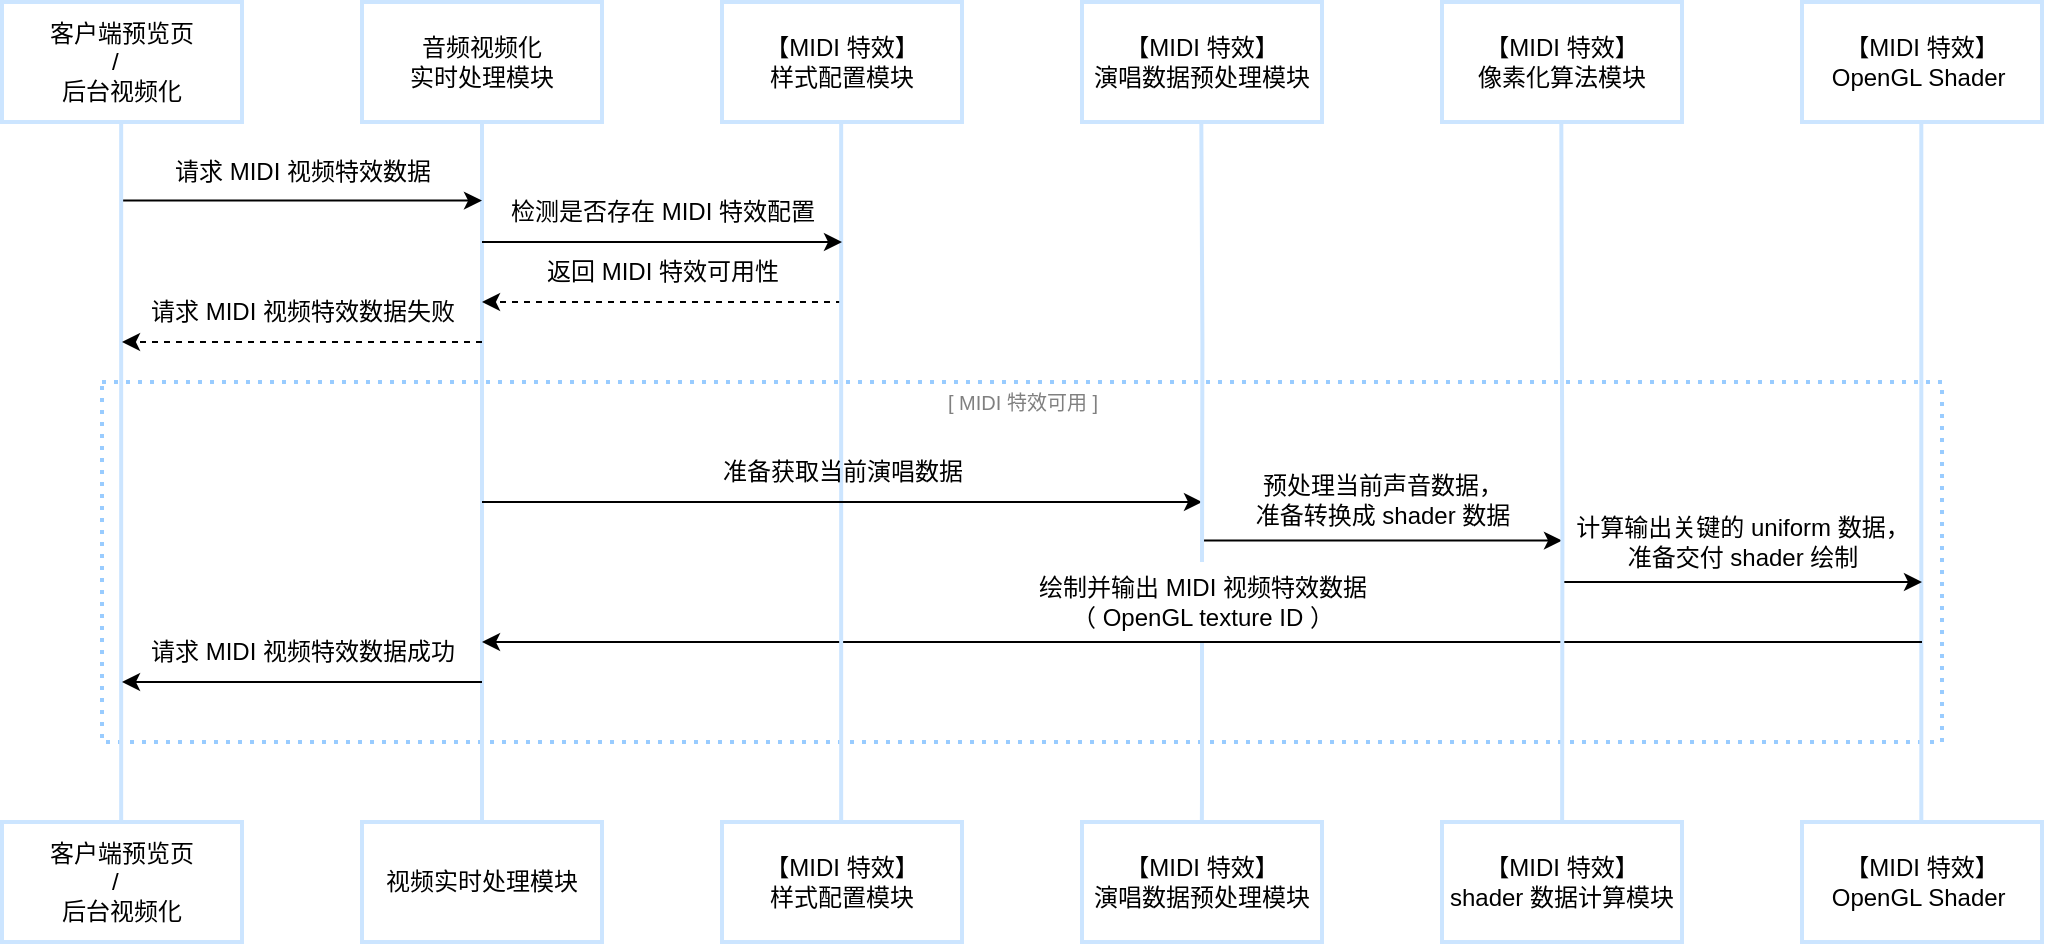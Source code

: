 <mxfile version="21.6.2" type="github" pages="4">
  <diagram name="Page-1" id="pZApGuabsZqhkbUjDLXl">
    <mxGraphModel dx="1985" dy="842" grid="1" gridSize="10" guides="1" tooltips="1" connect="1" arrows="1" fold="1" page="1" pageScale="1" pageWidth="850" pageHeight="1100" math="0" shadow="0">
      <root>
        <mxCell id="0" />
        <mxCell id="1" parent="0" />
        <mxCell id="2SAnjMhgmzxpVoooss-a-39" value="" style="rounded=0;whiteSpace=wrap;html=1;fillColor=none;dashed=1;dashPattern=1 2;strokeColor=#99CCFF;strokeWidth=2;" vertex="1" parent="1">
          <mxGeometry x="20" y="560" width="920" height="180" as="geometry" />
        </mxCell>
        <mxCell id="vHPMJcsdyjSIWeRkd-2F-9" style="edgeStyle=orthogonalEdgeStyle;rounded=0;orthogonalLoop=1;jettySize=auto;html=1;exitX=0.5;exitY=1;exitDx=0;exitDy=0;entryX=0.5;entryY=0;entryDx=0;entryDy=0;endArrow=none;endFill=0;strokeWidth=2;strokeColor=#CCE5FF;" parent="1" source="vHPMJcsdyjSIWeRkd-2F-1" edge="1">
          <mxGeometry relative="1" as="geometry">
            <mxPoint x="210" y="840.0" as="targetPoint" />
          </mxGeometry>
        </mxCell>
        <mxCell id="vHPMJcsdyjSIWeRkd-2F-1" value="音频视频化&lt;br&gt;实时处理模块" style="rounded=0;whiteSpace=wrap;html=1;labelBackgroundColor=none;strokeWidth=2;strokeColor=#CCE5FF;" parent="1" vertex="1">
          <mxGeometry x="150" y="370" width="120" height="60" as="geometry" />
        </mxCell>
        <mxCell id="vHPMJcsdyjSIWeRkd-2F-2" value="【MIDI 特效】&lt;br&gt;演唱数据预处理模块" style="rounded=0;whiteSpace=wrap;html=1;labelBackgroundColor=none;strokeWidth=2;strokeColor=#CCE5FF;" parent="1" vertex="1">
          <mxGeometry x="510" y="370" width="120" height="60" as="geometry" />
        </mxCell>
        <mxCell id="vHPMJcsdyjSIWeRkd-2F-3" value="【MIDI 特效】&lt;br&gt;像素化算法模块" style="rounded=0;whiteSpace=wrap;html=1;labelBackgroundColor=none;strokeWidth=2;strokeColor=#CCE5FF;align=center;" parent="1" vertex="1">
          <mxGeometry x="690" y="370" width="120" height="60" as="geometry" />
        </mxCell>
        <mxCell id="vHPMJcsdyjSIWeRkd-2F-4" value="【MIDI 特效】&lt;br&gt;OpenGL Shader&amp;nbsp;" style="rounded=0;whiteSpace=wrap;html=1;labelBackgroundColor=none;strokeWidth=2;strokeColor=#CCE5FF;" parent="1" vertex="1">
          <mxGeometry x="870" y="370" width="120" height="60" as="geometry" />
        </mxCell>
        <mxCell id="vHPMJcsdyjSIWeRkd-2F-10" style="edgeStyle=orthogonalEdgeStyle;rounded=0;orthogonalLoop=1;jettySize=auto;html=1;exitX=0.5;exitY=1;exitDx=0;exitDy=0;entryX=0.5;entryY=0;entryDx=0;entryDy=0;endArrow=none;endFill=0;strokeWidth=2;strokeColor=#CCE5FF;" parent="1" edge="1" source="2SAnjMhgmzxpVoooss-a-12">
          <mxGeometry relative="1" as="geometry">
            <mxPoint x="569.66" y="430" as="sourcePoint" />
            <mxPoint x="569.66" y="840" as="targetPoint" />
          </mxGeometry>
        </mxCell>
        <mxCell id="vHPMJcsdyjSIWeRkd-2F-12" style="edgeStyle=orthogonalEdgeStyle;rounded=0;orthogonalLoop=1;jettySize=auto;html=1;exitX=0.5;exitY=1;exitDx=0;exitDy=0;entryX=0.5;entryY=0;entryDx=0;entryDy=0;endArrow=none;endFill=0;strokeWidth=2;strokeColor=#CCE5FF;" parent="1" edge="1">
          <mxGeometry relative="1" as="geometry">
            <mxPoint x="929.66" y="430" as="sourcePoint" />
            <mxPoint x="929.66" y="840" as="targetPoint" />
          </mxGeometry>
        </mxCell>
        <mxCell id="2SAnjMhgmzxpVoooss-a-1" value="" style="endArrow=classic;html=1;rounded=0;" edge="1" parent="1">
          <mxGeometry width="50" height="50" relative="1" as="geometry">
            <mxPoint x="30" y="469.31" as="sourcePoint" />
            <mxPoint x="210" y="469.31" as="targetPoint" />
          </mxGeometry>
        </mxCell>
        <mxCell id="2SAnjMhgmzxpVoooss-a-2" value="请求 MIDI 视频特效数据" style="text;strokeColor=none;fillColor=none;html=1;fontSize=12;fontStyle=0;verticalAlign=middle;align=center;" vertex="1" parent="1">
          <mxGeometry x="70" y="440" width="100" height="30" as="geometry" />
        </mxCell>
        <mxCell id="2SAnjMhgmzxpVoooss-a-3" value="" style="endArrow=classic;html=1;rounded=0;" edge="1" parent="1">
          <mxGeometry width="50" height="50" relative="1" as="geometry">
            <mxPoint x="570" y="639.31" as="sourcePoint" />
            <mxPoint x="750" y="639.31" as="targetPoint" />
          </mxGeometry>
        </mxCell>
        <mxCell id="2SAnjMhgmzxpVoooss-a-5" value="" style="endArrow=classic;html=1;rounded=0;" edge="1" parent="1">
          <mxGeometry width="50" height="50" relative="1" as="geometry">
            <mxPoint x="750" y="660" as="sourcePoint" />
            <mxPoint x="930" y="660" as="targetPoint" />
          </mxGeometry>
        </mxCell>
        <mxCell id="2SAnjMhgmzxpVoooss-a-9" value="预处理当前声音数据，&lt;br style=&quot;font-size: 12px;&quot;&gt;准备转换成 shader 数据" style="text;strokeColor=none;fillColor=none;html=1;fontSize=12;fontStyle=0;verticalAlign=middle;align=center;" vertex="1" parent="1">
          <mxGeometry x="610" y="599.31" width="100" height="40" as="geometry" />
        </mxCell>
        <mxCell id="2SAnjMhgmzxpVoooss-a-10" value="计算输出关键的 uniform 数据，&lt;br style=&quot;font-size: 12px;&quot;&gt;准备交付 shader 绘制" style="text;strokeColor=none;fillColor=none;html=1;fontSize=12;fontStyle=0;verticalAlign=middle;align=center;" vertex="1" parent="1">
          <mxGeometry x="790" y="620" width="100" height="40" as="geometry" />
        </mxCell>
        <mxCell id="2SAnjMhgmzxpVoooss-a-11" value="" style="endArrow=classic;html=1;rounded=0;" edge="1" parent="1">
          <mxGeometry width="50" height="50" relative="1" as="geometry">
            <mxPoint x="930" y="690" as="sourcePoint" />
            <mxPoint x="210" y="690" as="targetPoint" />
          </mxGeometry>
        </mxCell>
        <mxCell id="2SAnjMhgmzxpVoooss-a-19" value="" style="edgeStyle=orthogonalEdgeStyle;rounded=0;orthogonalLoop=1;jettySize=auto;html=1;exitX=0.5;exitY=1;exitDx=0;exitDy=0;endArrow=none;endFill=0;strokeWidth=2;strokeColor=#CCE5FF;" edge="1" parent="1">
          <mxGeometry relative="1" as="geometry">
            <mxPoint x="749.66" y="430" as="sourcePoint" />
            <mxPoint x="750" y="840" as="targetPoint" />
          </mxGeometry>
        </mxCell>
        <mxCell id="2SAnjMhgmzxpVoooss-a-20" value="" style="endArrow=classic;html=1;rounded=0;dashed=1;" edge="1" parent="1">
          <mxGeometry width="50" height="50" relative="1" as="geometry">
            <mxPoint x="390" y="520" as="sourcePoint" />
            <mxPoint x="210" y="520" as="targetPoint" />
          </mxGeometry>
        </mxCell>
        <mxCell id="2SAnjMhgmzxpVoooss-a-21" value="&lt;div style=&quot;font-size: 12px;&quot;&gt;返回 MIDI 特效可用性&lt;/div&gt;" style="text;strokeColor=none;fillColor=none;html=1;fontSize=12;fontStyle=0;verticalAlign=middle;align=center;" vertex="1" parent="1">
          <mxGeometry x="250" y="490" width="100" height="30" as="geometry" />
        </mxCell>
        <mxCell id="2SAnjMhgmzxpVoooss-a-22" value="【MIDI 特效】&lt;br&gt;样式配置模块" style="rounded=0;whiteSpace=wrap;html=1;labelBackgroundColor=none;strokeWidth=2;strokeColor=#CCE5FF;" vertex="1" parent="1">
          <mxGeometry x="330" y="370" width="120" height="60" as="geometry" />
        </mxCell>
        <mxCell id="2SAnjMhgmzxpVoooss-a-23" style="edgeStyle=orthogonalEdgeStyle;rounded=0;orthogonalLoop=1;jettySize=auto;html=1;exitX=0.5;exitY=1;exitDx=0;exitDy=0;entryX=0.5;entryY=0;entryDx=0;entryDy=0;endArrow=none;endFill=0;strokeWidth=2;strokeColor=#CCE5FF;" edge="1" parent="1">
          <mxGeometry relative="1" as="geometry">
            <mxPoint x="389.58" y="430" as="sourcePoint" />
            <mxPoint x="389.58" y="840" as="targetPoint" />
          </mxGeometry>
        </mxCell>
        <mxCell id="2SAnjMhgmzxpVoooss-a-24" value="客户端预览页 &lt;br&gt;/&amp;nbsp;&amp;nbsp;&lt;br&gt;后台视频化" style="rounded=0;whiteSpace=wrap;html=1;labelBackgroundColor=none;strokeWidth=2;strokeColor=#CCE5FF;" vertex="1" parent="1">
          <mxGeometry x="-30" y="370" width="120" height="60" as="geometry" />
        </mxCell>
        <mxCell id="2SAnjMhgmzxpVoooss-a-25" style="edgeStyle=orthogonalEdgeStyle;rounded=0;orthogonalLoop=1;jettySize=auto;html=1;exitX=0.5;exitY=1;exitDx=0;exitDy=0;entryX=0.5;entryY=0;entryDx=0;entryDy=0;endArrow=none;endFill=0;strokeWidth=2;strokeColor=#CCE5FF;" edge="1" parent="1">
          <mxGeometry relative="1" as="geometry">
            <mxPoint x="29.58" y="430" as="sourcePoint" />
            <mxPoint x="29.58" y="840" as="targetPoint" />
          </mxGeometry>
        </mxCell>
        <mxCell id="2SAnjMhgmzxpVoooss-a-26" value="" style="endArrow=classic;html=1;rounded=0;" edge="1" parent="1">
          <mxGeometry width="50" height="50" relative="1" as="geometry">
            <mxPoint x="210" y="490" as="sourcePoint" />
            <mxPoint x="390" y="490" as="targetPoint" />
          </mxGeometry>
        </mxCell>
        <mxCell id="2SAnjMhgmzxpVoooss-a-27" value="检测是否存在 MIDI 特效配置" style="text;strokeColor=none;fillColor=none;html=1;fontSize=12;fontStyle=0;verticalAlign=middle;align=center;" vertex="1" parent="1">
          <mxGeometry x="250" y="460" width="100" height="30" as="geometry" />
        </mxCell>
        <mxCell id="2SAnjMhgmzxpVoooss-a-28" value="" style="endArrow=classic;html=1;rounded=0;" edge="1" parent="1">
          <mxGeometry width="50" height="50" relative="1" as="geometry">
            <mxPoint x="210" y="620" as="sourcePoint" />
            <mxPoint x="570" y="620" as="targetPoint" />
          </mxGeometry>
        </mxCell>
        <mxCell id="2SAnjMhgmzxpVoooss-a-30" value="" style="edgeStyle=orthogonalEdgeStyle;rounded=0;orthogonalLoop=1;jettySize=auto;html=1;exitX=0.5;exitY=1;exitDx=0;exitDy=0;entryX=0.5;entryY=0;entryDx=0;entryDy=0;endArrow=none;endFill=0;strokeWidth=2;strokeColor=#CCE5FF;" edge="1" parent="1" target="2SAnjMhgmzxpVoooss-a-12">
          <mxGeometry relative="1" as="geometry">
            <mxPoint x="569.66" y="430" as="sourcePoint" />
            <mxPoint x="569.66" y="840" as="targetPoint" />
          </mxGeometry>
        </mxCell>
        <mxCell id="2SAnjMhgmzxpVoooss-a-12" value="绘制并输出 MIDI 视频特效数据&lt;br style=&quot;font-size: 12px;&quot;&gt;（ OpenGL texture ID ）" style="text;strokeColor=none;fillColor=none;html=1;fontSize=12;fontStyle=0;verticalAlign=middle;align=center;" vertex="1" parent="1">
          <mxGeometry x="520" y="650" width="100" height="40" as="geometry" />
        </mxCell>
        <mxCell id="2SAnjMhgmzxpVoooss-a-31" value="" style="endArrow=classic;html=1;rounded=0;" edge="1" parent="1">
          <mxGeometry width="50" height="50" relative="1" as="geometry">
            <mxPoint x="210" y="710" as="sourcePoint" />
            <mxPoint x="30" y="710" as="targetPoint" />
          </mxGeometry>
        </mxCell>
        <mxCell id="2SAnjMhgmzxpVoooss-a-32" value="请求 MIDI 视频特效数据成功" style="text;strokeColor=none;fillColor=none;html=1;fontSize=12;fontStyle=0;verticalAlign=middle;align=center;" vertex="1" parent="1">
          <mxGeometry x="70" y="680" width="100" height="30" as="geometry" />
        </mxCell>
        <mxCell id="2SAnjMhgmzxpVoooss-a-37" value="" style="endArrow=classic;html=1;rounded=0;dashed=1;" edge="1" parent="1">
          <mxGeometry width="50" height="50" relative="1" as="geometry">
            <mxPoint x="210" y="540" as="sourcePoint" />
            <mxPoint x="30" y="540" as="targetPoint" />
          </mxGeometry>
        </mxCell>
        <mxCell id="2SAnjMhgmzxpVoooss-a-41" value="请求 MIDI 视频特效数据失败" style="text;strokeColor=none;fillColor=none;html=1;fontSize=12;fontStyle=0;verticalAlign=middle;align=center;" vertex="1" parent="1">
          <mxGeometry x="70" y="510" width="100" height="30" as="geometry" />
        </mxCell>
        <mxCell id="2SAnjMhgmzxpVoooss-a-42" value="&lt;div style=&quot;&quot;&gt;[ MIDI 特效可用 ]&lt;/div&gt;" style="text;strokeColor=none;fillColor=none;html=1;fontSize=10;fontStyle=0;verticalAlign=middle;align=center;fontColor=#808080;" vertex="1" parent="1">
          <mxGeometry x="430" y="560" width="100" height="20" as="geometry" />
        </mxCell>
        <mxCell id="2SAnjMhgmzxpVoooss-a-29" value="准备获取当前演唱数据" style="text;strokeColor=none;fillColor=none;html=1;fontSize=12;fontStyle=0;verticalAlign=middle;align=center;movable=1;resizable=1;rotatable=1;deletable=1;editable=1;locked=0;connectable=1;" vertex="1" parent="1">
          <mxGeometry x="340" y="590" width="100" height="30" as="geometry" />
        </mxCell>
        <mxCell id="2SAnjMhgmzxpVoooss-a-52" value="视频实时处理模块" style="rounded=0;whiteSpace=wrap;html=1;labelBackgroundColor=none;strokeWidth=2;strokeColor=#CCE5FF;" vertex="1" parent="1">
          <mxGeometry x="150" y="780" width="120" height="60" as="geometry" />
        </mxCell>
        <mxCell id="2SAnjMhgmzxpVoooss-a-53" value="【MIDI 特效】&lt;br&gt;演唱数据预处理模块" style="rounded=0;whiteSpace=wrap;html=1;labelBackgroundColor=none;strokeWidth=2;strokeColor=#CCE5FF;" vertex="1" parent="1">
          <mxGeometry x="510" y="780" width="120" height="60" as="geometry" />
        </mxCell>
        <mxCell id="2SAnjMhgmzxpVoooss-a-54" value="【MIDI 特效】&lt;br&gt;shader 数据计算模块" style="rounded=0;whiteSpace=wrap;html=1;labelBackgroundColor=none;strokeWidth=2;strokeColor=#CCE5FF;align=center;" vertex="1" parent="1">
          <mxGeometry x="690" y="780" width="120" height="60" as="geometry" />
        </mxCell>
        <mxCell id="2SAnjMhgmzxpVoooss-a-55" value="【MIDI 特效】&lt;br&gt;OpenGL Shader&amp;nbsp;" style="rounded=0;whiteSpace=wrap;html=1;labelBackgroundColor=none;strokeWidth=2;strokeColor=#CCE5FF;" vertex="1" parent="1">
          <mxGeometry x="870" y="780" width="120" height="60" as="geometry" />
        </mxCell>
        <mxCell id="2SAnjMhgmzxpVoooss-a-56" value="【MIDI 特效】&lt;br&gt;样式配置模块" style="rounded=0;whiteSpace=wrap;html=1;labelBackgroundColor=none;strokeWidth=2;strokeColor=#CCE5FF;" vertex="1" parent="1">
          <mxGeometry x="330" y="780" width="120" height="60" as="geometry" />
        </mxCell>
        <mxCell id="2SAnjMhgmzxpVoooss-a-57" value="客户端预览页 &lt;br&gt;/&amp;nbsp;&amp;nbsp;&lt;br&gt;后台视频化" style="rounded=0;whiteSpace=wrap;html=1;labelBackgroundColor=none;strokeWidth=2;strokeColor=#CCE5FF;" vertex="1" parent="1">
          <mxGeometry x="-30" y="780" width="120" height="60" as="geometry" />
        </mxCell>
      </root>
    </mxGraphModel>
  </diagram>
  <diagram id="60m-e5TE9de9HvdImsdb" name="Page-2">
    <mxGraphModel dx="2244" dy="807" grid="1" gridSize="10" guides="1" tooltips="1" connect="1" arrows="1" fold="1" page="1" pageScale="1" pageWidth="850" pageHeight="1100" math="0" shadow="0">
      <root>
        <mxCell id="0" />
        <mxCell id="1" parent="0" />
        <mxCell id="j9eEJUn8Z5W9Cakwn51I-1" style="edgeStyle=orthogonalEdgeStyle;rounded=0;orthogonalLoop=1;jettySize=auto;html=1;exitX=0.5;exitY=1;exitDx=0;exitDy=0;endArrow=none;endFill=0;strokeWidth=2;strokeColor=#CCE5FF;entryX=0.5;entryY=0;entryDx=0;entryDy=0;" edge="1" parent="1" source="aucDG5PJBz3kj9iOCHBm-1" target="kyxN1QG6SjfBdc6jsgLH-3">
          <mxGeometry relative="1" as="geometry">
            <mxPoint x="210" y="430" as="sourcePoint" />
            <mxPoint x="210" y="730" as="targetPoint" />
          </mxGeometry>
        </mxCell>
        <mxCell id="CNi6SshySfBsTYKv5YAR-1" value="" style="rounded=0;whiteSpace=wrap;html=1;fillColor=none;dashed=1;dashPattern=1 2;strokeColor=#99CCFF;strokeWidth=2;" vertex="1" parent="1">
          <mxGeometry x="-160" y="430" width="740" height="140" as="geometry" />
        </mxCell>
        <mxCell id="CNi6SshySfBsTYKv5YAR-2" value="&lt;div style=&quot;&quot;&gt;演唱数据预处理主要流程&lt;/div&gt;" style="text;strokeColor=none;fillColor=none;html=1;fontSize=10;fontStyle=0;verticalAlign=middle;align=center;fontColor=#808080;" vertex="1" parent="1">
          <mxGeometry x="160" y="430" width="100" height="20" as="geometry" />
        </mxCell>
        <mxCell id="aucDG5PJBz3kj9iOCHBm-1" value="声音数据&lt;br&gt;预处理模块" style="rounded=0;whiteSpace=wrap;html=1;labelBackgroundColor=none;strokeWidth=2;strokeColor=#CCE5FF;" vertex="1" parent="1">
          <mxGeometry x="150" y="340" width="120" height="60" as="geometry" />
        </mxCell>
        <mxCell id="aucDG5PJBz3kj9iOCHBm-2" value="演唱数据&lt;br&gt;打包模块" style="rounded=0;whiteSpace=wrap;html=1;labelBackgroundColor=none;strokeWidth=2;strokeColor=#CCE5FF;" vertex="1" parent="1">
          <mxGeometry x="510" y="340" width="120" height="60" as="geometry" />
        </mxCell>
        <mxCell id="aucDG5PJBz3kj9iOCHBm-5" value="外观纹理数据&lt;br&gt;预处理模块" style="rounded=0;whiteSpace=wrap;html=1;labelBackgroundColor=none;strokeWidth=2;strokeColor=#CCE5FF;" vertex="1" parent="1">
          <mxGeometry x="330" y="340" width="120" height="60" as="geometry" />
        </mxCell>
        <mxCell id="aucDG5PJBz3kj9iOCHBm-6" value="【MIDI 特效】&lt;br style=&quot;border-color: var(--border-color);&quot;&gt;演唱数据预处理模块" style="rounded=0;whiteSpace=wrap;html=1;labelBackgroundColor=none;strokeWidth=2;strokeColor=#CCE5FF;" vertex="1" parent="1">
          <mxGeometry x="-30" y="340" width="120" height="60" as="geometry" />
        </mxCell>
        <mxCell id="j9eEJUn8Z5W9Cakwn51I-2" style="edgeStyle=orthogonalEdgeStyle;rounded=0;orthogonalLoop=1;jettySize=auto;html=1;exitX=0.5;exitY=1;exitDx=0;exitDy=0;entryX=0.5;entryY=0;entryDx=0;entryDy=0;endArrow=none;endFill=0;strokeWidth=2;strokeColor=#CCE5FF;" edge="1" parent="1" source="aucDG5PJBz3kj9iOCHBm-5" target="kyxN1QG6SjfBdc6jsgLH-5">
          <mxGeometry relative="1" as="geometry">
            <mxPoint x="389.58" y="430" as="sourcePoint" />
            <mxPoint x="389.58" y="840" as="targetPoint" />
          </mxGeometry>
        </mxCell>
        <mxCell id="j9eEJUn8Z5W9Cakwn51I-3" style="edgeStyle=orthogonalEdgeStyle;rounded=0;orthogonalLoop=1;jettySize=auto;html=1;exitX=0.5;exitY=1;exitDx=0;exitDy=0;endArrow=none;endFill=0;strokeWidth=2;strokeColor=#CCE5FF;" edge="1" parent="1" source="aucDG5PJBz3kj9iOCHBm-6" target="kyxN1QG6SjfBdc6jsgLH-6">
          <mxGeometry relative="1" as="geometry">
            <mxPoint x="29.58" y="430" as="sourcePoint" />
            <mxPoint x="30" y="800" as="targetPoint" />
          </mxGeometry>
        </mxCell>
        <mxCell id="dDJI5WTacagM9Upm2Evi-1" style="edgeStyle=orthogonalEdgeStyle;rounded=0;orthogonalLoop=1;jettySize=auto;html=1;exitX=0.5;exitY=1;exitDx=0;exitDy=0;entryX=0.5;entryY=0;entryDx=0;entryDy=0;endArrow=none;endFill=0;strokeWidth=2;strokeColor=#CCE5FF;" edge="1" parent="1" source="aucDG5PJBz3kj9iOCHBm-2" target="kyxN1QG6SjfBdc6jsgLH-4">
          <mxGeometry relative="1" as="geometry">
            <mxPoint x="569.5" y="430" as="sourcePoint" />
            <mxPoint x="569.5" y="840" as="targetPoint" />
          </mxGeometry>
        </mxCell>
        <mxCell id="KXZYS2L_PI1p6My78XPE-1" value="" style="endArrow=classic;html=1;rounded=0;" edge="1" parent="1">
          <mxGeometry width="50" height="50" relative="1" as="geometry">
            <mxPoint x="-150" y="469.31" as="sourcePoint" />
            <mxPoint x="30" y="469.31" as="targetPoint" />
          </mxGeometry>
        </mxCell>
        <mxCell id="KXZYS2L_PI1p6My78XPE-2" value="请求预处理演唱数据" style="text;strokeColor=none;fillColor=none;html=1;fontSize=12;fontStyle=0;verticalAlign=middle;align=center;" vertex="1" parent="1">
          <mxGeometry x="-110" y="440" width="100" height="30" as="geometry" />
        </mxCell>
        <mxCell id="KXZYS2L_PI1p6My78XPE-5" value="" style="endArrow=classic;html=1;rounded=0;" edge="1" parent="1">
          <mxGeometry width="50" height="50" relative="1" as="geometry">
            <mxPoint x="30" y="490" as="sourcePoint" />
            <mxPoint x="210" y="490" as="targetPoint" />
          </mxGeometry>
        </mxCell>
        <mxCell id="KXZYS2L_PI1p6My78XPE-6" value="处理歌曲、人声数据" style="text;strokeColor=none;fillColor=none;html=1;fontSize=12;fontStyle=0;verticalAlign=middle;align=center;" vertex="1" parent="1">
          <mxGeometry x="70" y="460" width="100" height="30" as="geometry" />
        </mxCell>
        <mxCell id="KXZYS2L_PI1p6My78XPE-9" value="调用" style="rounded=0;whiteSpace=wrap;html=1;labelBackgroundColor=none;strokeWidth=2;strokeColor=#CCE5FF;" vertex="1" parent="1">
          <mxGeometry x="-210" y="340" width="120" height="60" as="geometry" />
        </mxCell>
        <mxCell id="KXZYS2L_PI1p6My78XPE-10" style="edgeStyle=orthogonalEdgeStyle;rounded=0;orthogonalLoop=1;jettySize=auto;html=1;exitX=0.5;exitY=1;exitDx=0;exitDy=0;entryX=0.5;entryY=0;entryDx=0;entryDy=0;endArrow=none;endFill=0;strokeWidth=2;strokeColor=#CCE5FF;" edge="1" parent="1" source="KXZYS2L_PI1p6My78XPE-9" target="kyxN1QG6SjfBdc6jsgLH-7">
          <mxGeometry relative="1" as="geometry">
            <mxPoint x="-150.42" y="430" as="sourcePoint" />
            <mxPoint x="-150.42" y="840" as="targetPoint" />
          </mxGeometry>
        </mxCell>
        <mxCell id="GbXpszQqG5kja7fHfziR-1" value="" style="endArrow=classic;html=1;rounded=0;" edge="1" parent="1">
          <mxGeometry width="50" height="50" relative="1" as="geometry">
            <mxPoint x="210" y="510" as="sourcePoint" />
            <mxPoint x="390" y="510" as="targetPoint" />
          </mxGeometry>
        </mxCell>
        <mxCell id="GbXpszQqG5kja7fHfziR-2" value="根据声音数据，&lt;br&gt;获取外观纹理信息" style="text;strokeColor=none;fillColor=none;html=1;fontSize=12;fontStyle=0;verticalAlign=middle;align=center;movable=1;resizable=1;rotatable=1;deletable=1;editable=1;locked=0;connectable=1;" vertex="1" parent="1">
          <mxGeometry x="250" y="480" width="100" height="30" as="geometry" />
        </mxCell>
        <mxCell id="GbXpszQqG5kja7fHfziR-3" value="" style="endArrow=classic;html=1;rounded=0;" edge="1" parent="1">
          <mxGeometry width="50" height="50" relative="1" as="geometry">
            <mxPoint x="390" y="530" as="sourcePoint" />
            <mxPoint x="570" y="530" as="targetPoint" />
          </mxGeometry>
        </mxCell>
        <mxCell id="GbXpszQqG5kja7fHfziR-4" value="将声音、外观纹理数据，&lt;br&gt;进行打包处理" style="text;strokeColor=none;fillColor=none;html=1;fontSize=12;fontStyle=0;verticalAlign=middle;align=center;" vertex="1" parent="1">
          <mxGeometry x="430" y="500" width="100" height="30" as="geometry" />
        </mxCell>
        <mxCell id="kyxN1QG6SjfBdc6jsgLH-1" value="" style="endArrow=classic;html=1;rounded=0;" edge="1" parent="1">
          <mxGeometry width="50" height="50" relative="1" as="geometry">
            <mxPoint x="570" y="559.58" as="sourcePoint" />
            <mxPoint x="-150" y="559.58" as="targetPoint" />
          </mxGeometry>
        </mxCell>
        <mxCell id="kyxN1QG6SjfBdc6jsgLH-2" value="请求预处理演唱数据成功" style="text;strokeColor=none;fillColor=none;html=1;fontSize=12;fontStyle=0;verticalAlign=middle;align=center;" vertex="1" parent="1">
          <mxGeometry x="160" y="530" width="100" height="29.58" as="geometry" />
        </mxCell>
        <mxCell id="kyxN1QG6SjfBdc6jsgLH-3" value="歌曲 MIDI 缓存池" style="rounded=0;whiteSpace=wrap;html=1;labelBackgroundColor=none;strokeWidth=2;strokeColor=#CCE5FF;" vertex="1" parent="1">
          <mxGeometry x="150" y="590" width="120" height="60" as="geometry" />
        </mxCell>
        <mxCell id="kyxN1QG6SjfBdc6jsgLH-4" value="数据打包模块" style="rounded=0;whiteSpace=wrap;html=1;labelBackgroundColor=none;strokeWidth=2;strokeColor=#CCE5FF;" vertex="1" parent="1">
          <mxGeometry x="510" y="590" width="120" height="60" as="geometry" />
        </mxCell>
        <mxCell id="kyxN1QG6SjfBdc6jsgLH-5" value="人声数据缓存池" style="rounded=0;whiteSpace=wrap;html=1;labelBackgroundColor=none;strokeWidth=2;strokeColor=#CCE5FF;" vertex="1" parent="1">
          <mxGeometry x="330" y="590" width="120" height="60" as="geometry" />
        </mxCell>
        <mxCell id="kyxN1QG6SjfBdc6jsgLH-6" value="【MIDI 特效】&lt;br style=&quot;border-color: var(--border-color);&quot;&gt;演唱数据预处理模块" style="rounded=0;whiteSpace=wrap;html=1;labelBackgroundColor=none;strokeWidth=2;strokeColor=#CCE5FF;" vertex="1" parent="1">
          <mxGeometry x="-30" y="590" width="120" height="60" as="geometry" />
        </mxCell>
        <mxCell id="kyxN1QG6SjfBdc6jsgLH-7" value="调用" style="rounded=0;whiteSpace=wrap;html=1;labelBackgroundColor=none;strokeWidth=2;strokeColor=#CCE5FF;" vertex="1" parent="1">
          <mxGeometry x="-210" y="590" width="120" height="60" as="geometry" />
        </mxCell>
      </root>
    </mxGraphModel>
  </diagram>
  <diagram id="qjraHZf-zBHZ5zjcButV" name="Page-3">
    <mxGraphModel dx="1806" dy="553" grid="1" gridSize="10" guides="1" tooltips="1" connect="1" arrows="1" fold="1" page="1" pageScale="1" pageWidth="850" pageHeight="1100" math="0" shadow="0">
      <root>
        <mxCell id="0" />
        <mxCell id="1" parent="0" />
        <mxCell id="qdjFkR9_-M_gg_EPYmyF-1" value="" style="rounded=0;whiteSpace=wrap;html=1;fillColor=none;dashed=1;dashPattern=1 2;strokeColor=#99CCFF;strokeWidth=2;" vertex="1" parent="1">
          <mxGeometry x="-160" y="570" width="740" height="130" as="geometry" />
        </mxCell>
        <mxCell id="qdjFkR9_-M_gg_EPYmyF-2" value="&lt;div style=&quot;&quot;&gt;[ 模块可用 ]&lt;/div&gt;" style="text;strokeColor=none;fillColor=none;html=1;fontSize=10;fontStyle=0;verticalAlign=middle;align=center;fontColor=#808080;" vertex="1" parent="1">
          <mxGeometry x="160" y="570" width="100" height="20" as="geometry" />
        </mxCell>
        <mxCell id="qdjFkR9_-M_gg_EPYmyF-3" value="歌曲 MIDI 缓存池" style="rounded=0;whiteSpace=wrap;html=1;labelBackgroundColor=none;strokeWidth=2;strokeColor=#CCE5FF;" vertex="1" parent="1">
          <mxGeometry x="150" y="370" width="120" height="60" as="geometry" />
        </mxCell>
        <mxCell id="qdjFkR9_-M_gg_EPYmyF-4" value="截取、归一化模块" style="rounded=0;whiteSpace=wrap;html=1;labelBackgroundColor=none;strokeWidth=2;strokeColor=#CCE5FF;" vertex="1" parent="1">
          <mxGeometry x="510" y="370" width="120" height="60" as="geometry" />
        </mxCell>
        <mxCell id="qdjFkR9_-M_gg_EPYmyF-5" value="人声数据缓存池" style="rounded=0;whiteSpace=wrap;html=1;labelBackgroundColor=none;strokeWidth=2;strokeColor=#CCE5FF;" vertex="1" parent="1">
          <mxGeometry x="330" y="370" width="120" height="60" as="geometry" />
        </mxCell>
        <mxCell id="qdjFkR9_-M_gg_EPYmyF-6" value="【MIDI 特效】&lt;br style=&quot;border-color: var(--border-color);&quot;&gt;像素化算法模块" style="rounded=0;whiteSpace=wrap;html=1;labelBackgroundColor=none;strokeWidth=2;strokeColor=#CCE5FF;" vertex="1" parent="1">
          <mxGeometry x="-30" y="370" width="120" height="60" as="geometry" />
        </mxCell>
        <mxCell id="qdjFkR9_-M_gg_EPYmyF-7" style="edgeStyle=orthogonalEdgeStyle;rounded=0;orthogonalLoop=1;jettySize=auto;html=1;exitX=0.5;exitY=1;exitDx=0;exitDy=0;endArrow=none;endFill=0;strokeWidth=2;strokeColor=#CCE5FF;" edge="1" parent="1">
          <mxGeometry relative="1" as="geometry">
            <mxPoint x="210" y="430" as="sourcePoint" />
            <mxPoint x="210" y="730" as="targetPoint" />
          </mxGeometry>
        </mxCell>
        <mxCell id="qdjFkR9_-M_gg_EPYmyF-8" style="edgeStyle=orthogonalEdgeStyle;rounded=0;orthogonalLoop=1;jettySize=auto;html=1;exitX=0.5;exitY=1;exitDx=0;exitDy=0;entryX=0.5;entryY=0;entryDx=0;entryDy=0;endArrow=none;endFill=0;strokeWidth=2;strokeColor=#CCE5FF;" edge="1" parent="1" target="qdjFkR9_-M_gg_EPYmyF-29">
          <mxGeometry relative="1" as="geometry">
            <mxPoint x="389.58" y="430" as="sourcePoint" />
            <mxPoint x="389.58" y="840" as="targetPoint" />
          </mxGeometry>
        </mxCell>
        <mxCell id="qdjFkR9_-M_gg_EPYmyF-9" style="edgeStyle=orthogonalEdgeStyle;rounded=0;orthogonalLoop=1;jettySize=auto;html=1;exitX=0.5;exitY=1;exitDx=0;exitDy=0;endArrow=none;endFill=0;strokeWidth=2;strokeColor=#CCE5FF;" edge="1" parent="1" target="qdjFkR9_-M_gg_EPYmyF-30">
          <mxGeometry relative="1" as="geometry">
            <mxPoint x="29.58" y="430" as="sourcePoint" />
            <mxPoint x="30" y="800" as="targetPoint" />
          </mxGeometry>
        </mxCell>
        <mxCell id="qdjFkR9_-M_gg_EPYmyF-10" style="edgeStyle=orthogonalEdgeStyle;rounded=0;orthogonalLoop=1;jettySize=auto;html=1;exitX=0.5;exitY=1;exitDx=0;exitDy=0;entryX=0.5;entryY=0;entryDx=0;entryDy=0;endArrow=none;endFill=0;strokeWidth=2;strokeColor=#CCE5FF;" edge="1" parent="1" target="qdjFkR9_-M_gg_EPYmyF-28">
          <mxGeometry relative="1" as="geometry">
            <mxPoint x="569.5" y="430" as="sourcePoint" />
            <mxPoint x="569.5" y="840" as="targetPoint" />
          </mxGeometry>
        </mxCell>
        <mxCell id="qdjFkR9_-M_gg_EPYmyF-11" value="" style="endArrow=classic;html=1;rounded=0;" edge="1" parent="1">
          <mxGeometry width="50" height="50" relative="1" as="geometry">
            <mxPoint x="-150" y="469.31" as="sourcePoint" />
            <mxPoint x="30" y="469.31" as="targetPoint" />
          </mxGeometry>
        </mxCell>
        <mxCell id="qdjFkR9_-M_gg_EPYmyF-12" value="请求预处理演唱数据" style="text;strokeColor=none;fillColor=none;html=1;fontSize=12;fontStyle=0;verticalAlign=middle;align=center;" vertex="1" parent="1">
          <mxGeometry x="-110" y="440" width="100" height="30" as="geometry" />
        </mxCell>
        <mxCell id="qdjFkR9_-M_gg_EPYmyF-13" value="" style="endArrow=classic;html=1;rounded=0;dashed=1;" edge="1" parent="1">
          <mxGeometry width="50" height="50" relative="1" as="geometry">
            <mxPoint x="210" y="520" as="sourcePoint" />
            <mxPoint x="30" y="520" as="targetPoint" />
          </mxGeometry>
        </mxCell>
        <mxCell id="qdjFkR9_-M_gg_EPYmyF-14" value="&lt;div style=&quot;font-size: 12px;&quot;&gt;返回模块可用性&lt;/div&gt;" style="text;strokeColor=none;fillColor=none;html=1;fontSize=12;fontStyle=0;verticalAlign=middle;align=center;" vertex="1" parent="1">
          <mxGeometry x="70" y="490" width="100" height="30" as="geometry" />
        </mxCell>
        <mxCell id="qdjFkR9_-M_gg_EPYmyF-15" value="" style="endArrow=classic;html=1;rounded=0;" edge="1" parent="1">
          <mxGeometry width="50" height="50" relative="1" as="geometry">
            <mxPoint x="30" y="490" as="sourcePoint" />
            <mxPoint x="210" y="490" as="targetPoint" />
          </mxGeometry>
        </mxCell>
        <mxCell id="qdjFkR9_-M_gg_EPYmyF-16" value="检测是否有歌曲 MIDI 缓存" style="text;strokeColor=none;fillColor=none;html=1;fontSize=12;fontStyle=0;verticalAlign=middle;align=center;" vertex="1" parent="1">
          <mxGeometry x="70" y="460" width="100" height="30" as="geometry" />
        </mxCell>
        <mxCell id="qdjFkR9_-M_gg_EPYmyF-17" value="" style="endArrow=classic;html=1;rounded=0;dashed=1;" edge="1" parent="1">
          <mxGeometry width="50" height="50" relative="1" as="geometry">
            <mxPoint x="30" y="540" as="sourcePoint" />
            <mxPoint x="-150" y="540" as="targetPoint" />
          </mxGeometry>
        </mxCell>
        <mxCell id="qdjFkR9_-M_gg_EPYmyF-18" value="请求预处理演唱数据失败" style="text;strokeColor=none;fillColor=none;html=1;fontSize=12;fontStyle=0;verticalAlign=middle;align=center;" vertex="1" parent="1">
          <mxGeometry x="-110" y="510" width="100" height="30" as="geometry" />
        </mxCell>
        <mxCell id="qdjFkR9_-M_gg_EPYmyF-19" value="调用" style="rounded=0;whiteSpace=wrap;html=1;labelBackgroundColor=none;strokeWidth=2;strokeColor=#CCE5FF;" vertex="1" parent="1">
          <mxGeometry x="-210" y="370" width="120" height="60" as="geometry" />
        </mxCell>
        <mxCell id="qdjFkR9_-M_gg_EPYmyF-20" style="edgeStyle=orthogonalEdgeStyle;rounded=0;orthogonalLoop=1;jettySize=auto;html=1;exitX=0.5;exitY=1;exitDx=0;exitDy=0;entryX=0.5;entryY=0;entryDx=0;entryDy=0;endArrow=none;endFill=0;strokeWidth=2;strokeColor=#CCE5FF;" edge="1" parent="1" target="qdjFkR9_-M_gg_EPYmyF-31">
          <mxGeometry relative="1" as="geometry">
            <mxPoint x="-150.42" y="430" as="sourcePoint" />
            <mxPoint x="-150.42" y="840" as="targetPoint" />
          </mxGeometry>
        </mxCell>
        <mxCell id="qdjFkR9_-M_gg_EPYmyF-21" value="" style="endArrow=classic;html=1;rounded=0;" edge="1" parent="1">
          <mxGeometry width="50" height="50" relative="1" as="geometry">
            <mxPoint x="30" y="630" as="sourcePoint" />
            <mxPoint x="390" y="630" as="targetPoint" />
          </mxGeometry>
        </mxCell>
        <mxCell id="qdjFkR9_-M_gg_EPYmyF-22" value="准备获取当前人声数据" style="text;strokeColor=none;fillColor=none;html=1;fontSize=12;fontStyle=0;verticalAlign=middle;align=center;movable=1;resizable=1;rotatable=1;deletable=1;editable=1;locked=0;connectable=1;" vertex="1" parent="1">
          <mxGeometry x="160" y="600" width="100" height="30" as="geometry" />
        </mxCell>
        <mxCell id="qdjFkR9_-M_gg_EPYmyF-23" value="" style="endArrow=classic;html=1;rounded=0;" edge="1" parent="1">
          <mxGeometry width="50" height="50" relative="1" as="geometry">
            <mxPoint x="390" y="650" as="sourcePoint" />
            <mxPoint x="570" y="650" as="targetPoint" />
          </mxGeometry>
        </mxCell>
        <mxCell id="qdjFkR9_-M_gg_EPYmyF-24" value="截取当前视频帧所需数据，&lt;br&gt;执行数据归一化操作" style="text;strokeColor=none;fillColor=none;html=1;fontSize=12;fontStyle=0;verticalAlign=middle;align=center;" vertex="1" parent="1">
          <mxGeometry x="430" y="620" width="100" height="30" as="geometry" />
        </mxCell>
        <mxCell id="qdjFkR9_-M_gg_EPYmyF-25" value="" style="endArrow=classic;html=1;rounded=0;" edge="1" parent="1">
          <mxGeometry width="50" height="50" relative="1" as="geometry">
            <mxPoint x="570" y="679.58" as="sourcePoint" />
            <mxPoint x="-150" y="679.58" as="targetPoint" />
          </mxGeometry>
        </mxCell>
        <mxCell id="qdjFkR9_-M_gg_EPYmyF-26" value="请求预处理演唱数据成功" style="text;strokeColor=none;fillColor=none;html=1;fontSize=12;fontStyle=0;verticalAlign=middle;align=center;" vertex="1" parent="1">
          <mxGeometry x="160" y="650" width="100" height="29.58" as="geometry" />
        </mxCell>
        <mxCell id="qdjFkR9_-M_gg_EPYmyF-27" value="歌曲 MIDI 缓存池" style="rounded=0;whiteSpace=wrap;html=1;labelBackgroundColor=none;strokeWidth=2;strokeColor=#CCE5FF;" vertex="1" parent="1">
          <mxGeometry x="150" y="730" width="120" height="60" as="geometry" />
        </mxCell>
        <mxCell id="qdjFkR9_-M_gg_EPYmyF-28" value="截取、归一化模块" style="rounded=0;whiteSpace=wrap;html=1;labelBackgroundColor=none;strokeWidth=2;strokeColor=#CCE5FF;" vertex="1" parent="1">
          <mxGeometry x="510" y="730" width="120" height="60" as="geometry" />
        </mxCell>
        <mxCell id="qdjFkR9_-M_gg_EPYmyF-29" value="人声数据缓存池" style="rounded=0;whiteSpace=wrap;html=1;labelBackgroundColor=none;strokeWidth=2;strokeColor=#CCE5FF;" vertex="1" parent="1">
          <mxGeometry x="330" y="730" width="120" height="60" as="geometry" />
        </mxCell>
        <mxCell id="qdjFkR9_-M_gg_EPYmyF-30" value="【MIDI 特效】&lt;br style=&quot;border-color: var(--border-color);&quot;&gt;演唱数据预处理模块" style="rounded=0;whiteSpace=wrap;html=1;labelBackgroundColor=none;strokeWidth=2;strokeColor=#CCE5FF;" vertex="1" parent="1">
          <mxGeometry x="-30" y="730" width="120" height="60" as="geometry" />
        </mxCell>
        <mxCell id="qdjFkR9_-M_gg_EPYmyF-31" value="调用" style="rounded=0;whiteSpace=wrap;html=1;labelBackgroundColor=none;strokeWidth=2;strokeColor=#CCE5FF;" vertex="1" parent="1">
          <mxGeometry x="-210" y="730" width="120" height="60" as="geometry" />
        </mxCell>
      </root>
    </mxGraphModel>
  </diagram>
  <diagram id="gKhWtvMR71Tnw_zszoWR" name="Page-4">
    <mxGraphModel dx="1305" dy="968" grid="1" gridSize="10" guides="1" tooltips="1" connect="1" arrows="1" fold="1" page="1" pageScale="1" pageWidth="850" pageHeight="1100" math="0" shadow="0">
      <root>
        <mxCell id="0" />
        <mxCell id="1" parent="0" />
      </root>
    </mxGraphModel>
  </diagram>
</mxfile>
